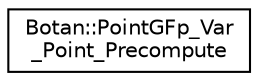 digraph "Graphical Class Hierarchy"
{
  edge [fontname="Helvetica",fontsize="10",labelfontname="Helvetica",labelfontsize="10"];
  node [fontname="Helvetica",fontsize="10",shape=record];
  rankdir="LR";
  Node0 [label="Botan::PointGFp_Var\l_Point_Precompute",height=0.2,width=0.4,color="black", fillcolor="white", style="filled",URL="$class_botan_1_1_point_g_fp___var___point___precompute.html"];
}

